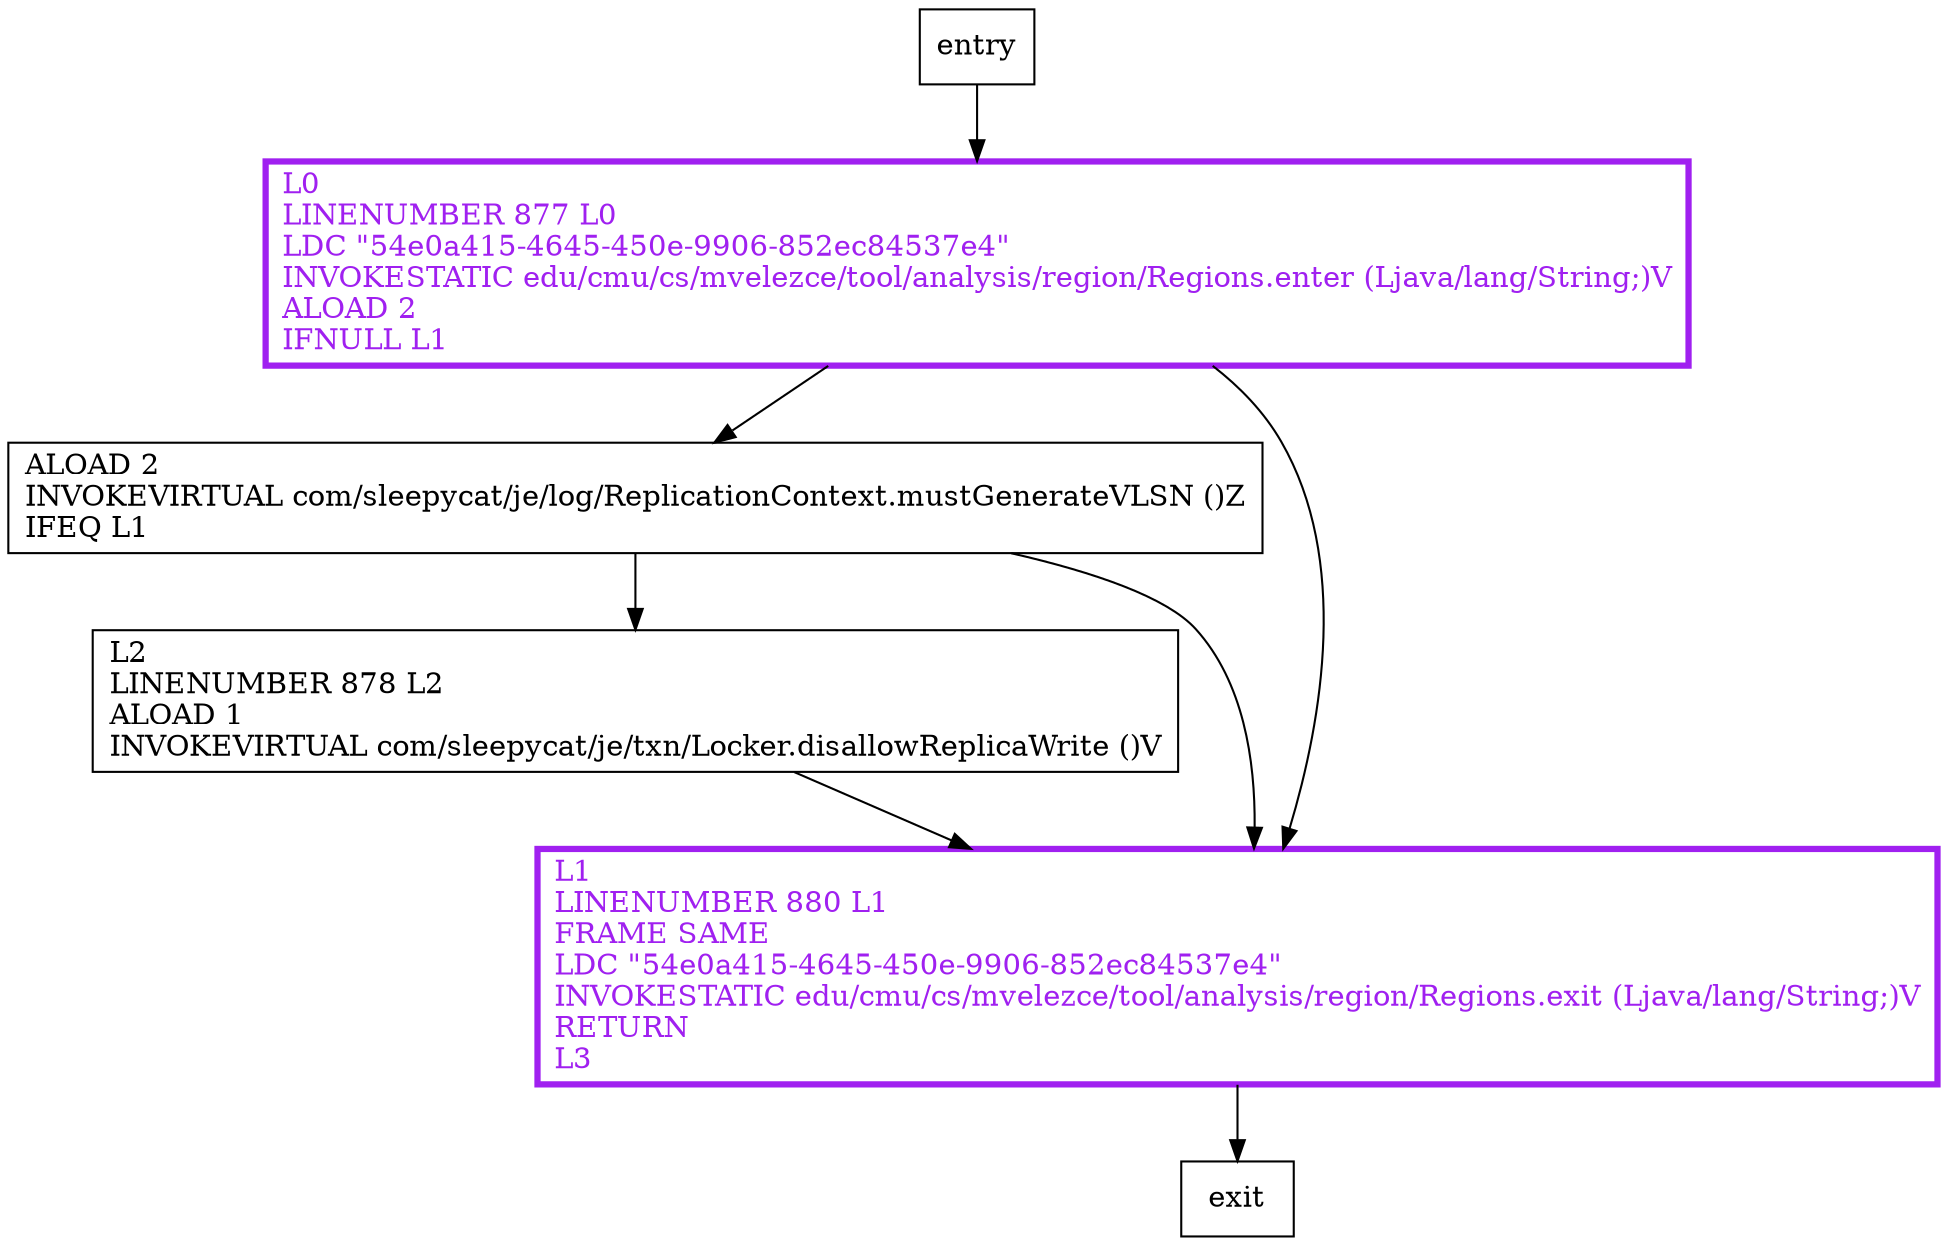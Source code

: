 digraph checkReplicaWrite {
node [shape=record];
1828362963 [label="ALOAD 2\lINVOKEVIRTUAL com/sleepycat/je/log/ReplicationContext.mustGenerateVLSN ()Z\lIFEQ L1\l"];
601468714 [label="L2\lLINENUMBER 878 L2\lALOAD 1\lINVOKEVIRTUAL com/sleepycat/je/txn/Locker.disallowReplicaWrite ()V\l"];
1385262965 [label="L1\lLINENUMBER 880 L1\lFRAME SAME\lLDC \"54e0a415-4645-450e-9906-852ec84537e4\"\lINVOKESTATIC edu/cmu/cs/mvelezce/tool/analysis/region/Regions.exit (Ljava/lang/String;)V\lRETURN\lL3\l"];
624999904 [label="L0\lLINENUMBER 877 L0\lLDC \"54e0a415-4645-450e-9906-852ec84537e4\"\lINVOKESTATIC edu/cmu/cs/mvelezce/tool/analysis/region/Regions.enter (Ljava/lang/String;)V\lALOAD 2\lIFNULL L1\l"];
entry;
exit;
entry -> 624999904;
1828362963 -> 601468714;
1828362963 -> 1385262965;
601468714 -> 1385262965;
1385262965 -> exit;
624999904 -> 1828362963;
624999904 -> 1385262965;
1385262965[fontcolor="purple", penwidth=3, color="purple"];
624999904[fontcolor="purple", penwidth=3, color="purple"];
}
